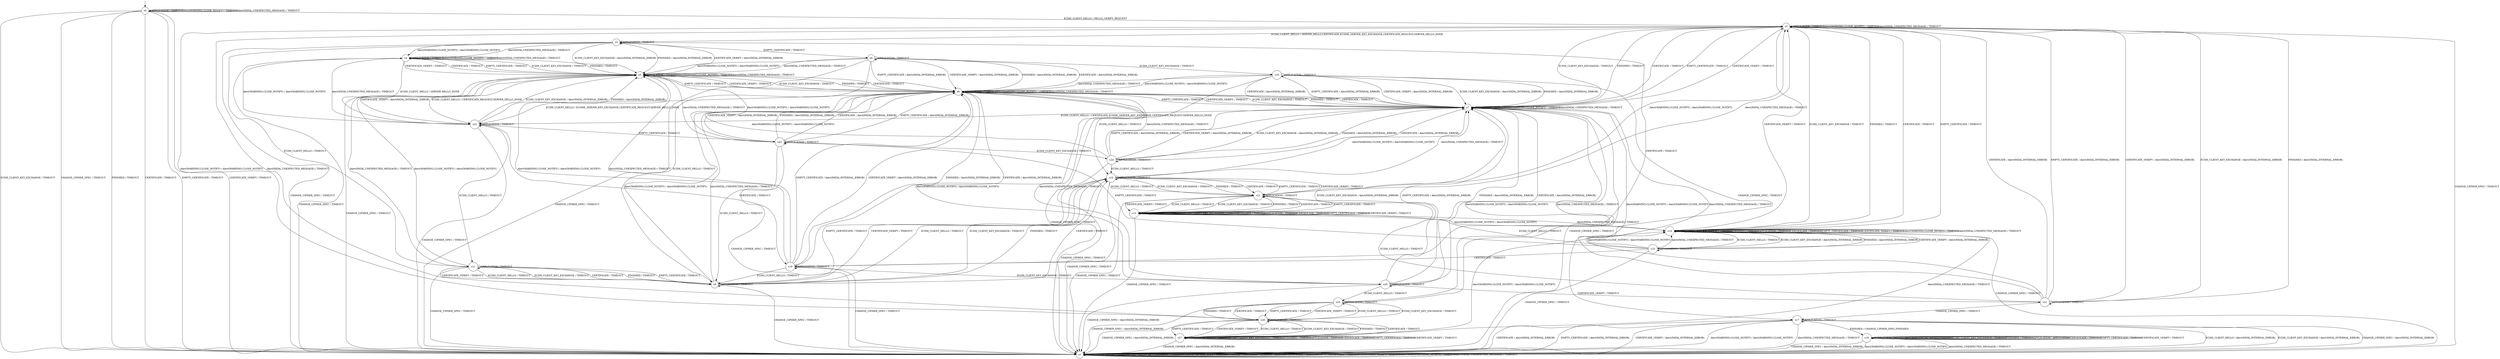 digraph g {

	s0 [shape="circle" label="s0"];
	s1 [shape="circle" label="s1"];
	s2 [shape="circle" label="s2"];
	s3 [shape="circle" label="s3"];
	s4 [shape="circle" label="s4"];
	s5 [shape="circle" label="s5"];
	s6 [shape="circle" label="s6"];
	s7 [shape="circle" label="s7"];
	s8 [shape="circle" label="s8"];
	s9 [shape="circle" label="s9"];
	s10 [shape="circle" label="s10"];
	s11 [shape="circle" label="s11"];
	s12 [shape="circle" label="s12"];
	s13 [shape="circle" label="s13"];
	s14 [shape="circle" label="s14"];
	s15 [shape="circle" label="s15"];
	s16 [shape="circle" label="s16"];
	s17 [shape="circle" label="s17"];
	s18 [shape="circle" label="s18"];
	s19 [shape="circle" label="s19"];
	s20 [shape="circle" label="s20"];
	s21 [shape="circle" label="s21"];
	s22 [shape="circle" label="s22"];
	s23 [shape="circle" label="s23"];
	s24 [shape="circle" label="s24"];
	s25 [shape="circle" label="s25"];
	s26 [shape="circle" label="s26"];
	s27 [shape="circle" label="s27"];
	s0 -> s2 [label="ECDH_CLIENT_HELLO / HELLO_VERIFY_REQUEST"];
	s0 -> s1 [label="ECDH_CLIENT_KEY_EXCHANGE / TIMEOUT"];
	s0 -> s1 [label="CHANGE_CIPHER_SPEC / TIMEOUT"];
	s0 -> s1 [label="FINISHED / TIMEOUT"];
	s0 -> s0 [label="APPLICATION / TIMEOUT"];
	s0 -> s1 [label="CERTIFICATE / TIMEOUT"];
	s0 -> s1 [label="EMPTY_CERTIFICATE / TIMEOUT"];
	s0 -> s1 [label="CERTIFICATE_VERIFY / TIMEOUT"];
	s0 -> s0 [label="Alert(WARNING,CLOSE_NOTIFY) / TIMEOUT"];
	s0 -> s0 [label="Alert(FATAL,UNEXPECTED_MESSAGE) / TIMEOUT"];
	s1 -> s1 [label="ECDH_CLIENT_HELLO / TIMEOUT"];
	s1 -> s1 [label="ECDH_CLIENT_KEY_EXCHANGE / TIMEOUT"];
	s1 -> s1 [label="CHANGE_CIPHER_SPEC / TIMEOUT"];
	s1 -> s1 [label="FINISHED / TIMEOUT"];
	s1 -> s1 [label="APPLICATION / TIMEOUT"];
	s1 -> s1 [label="CERTIFICATE / TIMEOUT"];
	s1 -> s1 [label="EMPTY_CERTIFICATE / TIMEOUT"];
	s1 -> s1 [label="CERTIFICATE_VERIFY / TIMEOUT"];
	s1 -> s1 [label="Alert(WARNING,CLOSE_NOTIFY) / TIMEOUT"];
	s1 -> s1 [label="Alert(FATAL,UNEXPECTED_MESSAGE) / TIMEOUT"];
	s2 -> s3 [label="ECDH_CLIENT_HELLO / SERVER_HELLO,CERTIFICATE,ECDHE_SERVER_KEY_EXCHANGE,CERTIFICATE_REQUEST,SERVER_HELLO_DONE"];
	s2 -> s14 [label="ECDH_CLIENT_KEY_EXCHANGE / TIMEOUT"];
	s2 -> s1 [label="CHANGE_CIPHER_SPEC / TIMEOUT"];
	s2 -> s14 [label="FINISHED / TIMEOUT"];
	s2 -> s2 [label="APPLICATION / TIMEOUT"];
	s2 -> s14 [label="CERTIFICATE / TIMEOUT"];
	s2 -> s14 [label="EMPTY_CERTIFICATE / TIMEOUT"];
	s2 -> s14 [label="CERTIFICATE_VERIFY / TIMEOUT"];
	s2 -> s2 [label="Alert(WARNING,CLOSE_NOTIFY) / TIMEOUT"];
	s2 -> s2 [label="Alert(FATAL,UNEXPECTED_MESSAGE) / TIMEOUT"];
	s3 -> s11 [label="ECDH_CLIENT_HELLO / TIMEOUT"];
	s3 -> s5 [label="ECDH_CLIENT_KEY_EXCHANGE / Alert(FATAL,INTERNAL_ERROR)"];
	s3 -> s1 [label="CHANGE_CIPHER_SPEC / TIMEOUT"];
	s3 -> s5 [label="FINISHED / Alert(FATAL,INTERNAL_ERROR)"];
	s3 -> s3 [label="APPLICATION / TIMEOUT"];
	s3 -> s19 [label="CERTIFICATE / TIMEOUT"];
	s3 -> s8 [label="EMPTY_CERTIFICATE / TIMEOUT"];
	s3 -> s5 [label="CERTIFICATE_VERIFY / Alert(FATAL,INTERNAL_ERROR)"];
	s3 -> s4 [label="Alert(WARNING,CLOSE_NOTIFY) / Alert(WARNING,CLOSE_NOTIFY)"];
	s3 -> s4 [label="Alert(FATAL,UNEXPECTED_MESSAGE) / TIMEOUT"];
	s4 -> s22 [label="ECDH_CLIENT_HELLO / SERVER_HELLO_DONE"];
	s4 -> s5 [label="ECDH_CLIENT_KEY_EXCHANGE / TIMEOUT"];
	s4 -> s1 [label="CHANGE_CIPHER_SPEC / TIMEOUT"];
	s4 -> s5 [label="FINISHED / TIMEOUT"];
	s4 -> s4 [label="APPLICATION / TIMEOUT"];
	s4 -> s5 [label="CERTIFICATE / TIMEOUT"];
	s4 -> s5 [label="EMPTY_CERTIFICATE / TIMEOUT"];
	s4 -> s5 [label="CERTIFICATE_VERIFY / TIMEOUT"];
	s4 -> s4 [label="Alert(WARNING,CLOSE_NOTIFY) / TIMEOUT"];
	s4 -> s4 [label="Alert(FATAL,UNEXPECTED_MESSAGE) / TIMEOUT"];
	s5 -> s22 [label="ECDH_CLIENT_HELLO / CERTIFICATE_REQUEST,SERVER_HELLO_DONE"];
	s5 -> s6 [label="ECDH_CLIENT_KEY_EXCHANGE / TIMEOUT"];
	s5 -> s1 [label="CHANGE_CIPHER_SPEC / TIMEOUT"];
	s5 -> s6 [label="FINISHED / TIMEOUT"];
	s5 -> s5 [label="APPLICATION / TIMEOUT"];
	s5 -> s6 [label="CERTIFICATE / TIMEOUT"];
	s5 -> s6 [label="EMPTY_CERTIFICATE / TIMEOUT"];
	s5 -> s6 [label="CERTIFICATE_VERIFY / TIMEOUT"];
	s5 -> s5 [label="Alert(WARNING,CLOSE_NOTIFY) / TIMEOUT"];
	s5 -> s5 [label="Alert(FATAL,UNEXPECTED_MESSAGE) / TIMEOUT"];
	s6 -> s22 [label="ECDH_CLIENT_HELLO / ECDHE_SERVER_KEY_EXCHANGE,CERTIFICATE_REQUEST,SERVER_HELLO_DONE"];
	s6 -> s7 [label="ECDH_CLIENT_KEY_EXCHANGE / TIMEOUT"];
	s6 -> s1 [label="CHANGE_CIPHER_SPEC / TIMEOUT"];
	s6 -> s7 [label="FINISHED / TIMEOUT"];
	s6 -> s6 [label="APPLICATION / TIMEOUT"];
	s6 -> s7 [label="CERTIFICATE / TIMEOUT"];
	s6 -> s7 [label="EMPTY_CERTIFICATE / TIMEOUT"];
	s6 -> s7 [label="CERTIFICATE_VERIFY / TIMEOUT"];
	s6 -> s6 [label="Alert(WARNING,CLOSE_NOTIFY) / TIMEOUT"];
	s6 -> s6 [label="Alert(FATAL,UNEXPECTED_MESSAGE) / TIMEOUT"];
	s7 -> s22 [label="ECDH_CLIENT_HELLO / CERTIFICATE,ECDHE_SERVER_KEY_EXCHANGE,CERTIFICATE_REQUEST,SERVER_HELLO_DONE"];
	s7 -> s2 [label="ECDH_CLIENT_KEY_EXCHANGE / TIMEOUT"];
	s7 -> s1 [label="CHANGE_CIPHER_SPEC / TIMEOUT"];
	s7 -> s2 [label="FINISHED / TIMEOUT"];
	s7 -> s7 [label="APPLICATION / TIMEOUT"];
	s7 -> s2 [label="CERTIFICATE / TIMEOUT"];
	s7 -> s2 [label="EMPTY_CERTIFICATE / TIMEOUT"];
	s7 -> s2 [label="CERTIFICATE_VERIFY / TIMEOUT"];
	s7 -> s7 [label="Alert(WARNING,CLOSE_NOTIFY) / TIMEOUT"];
	s7 -> s7 [label="Alert(FATAL,UNEXPECTED_MESSAGE) / TIMEOUT"];
	s8 -> s9 [label="ECDH_CLIENT_HELLO / TIMEOUT"];
	s8 -> s16 [label="ECDH_CLIENT_KEY_EXCHANGE / TIMEOUT"];
	s8 -> s1 [label="CHANGE_CIPHER_SPEC / TIMEOUT"];
	s8 -> s6 [label="FINISHED / Alert(FATAL,INTERNAL_ERROR)"];
	s8 -> s8 [label="APPLICATION / TIMEOUT"];
	s8 -> s6 [label="CERTIFICATE / Alert(FATAL,INTERNAL_ERROR)"];
	s8 -> s6 [label="EMPTY_CERTIFICATE / Alert(FATAL,INTERNAL_ERROR)"];
	s8 -> s6 [label="CERTIFICATE_VERIFY / Alert(FATAL,INTERNAL_ERROR)"];
	s8 -> s5 [label="Alert(WARNING,CLOSE_NOTIFY) / Alert(WARNING,CLOSE_NOTIFY)"];
	s8 -> s5 [label="Alert(FATAL,UNEXPECTED_MESSAGE) / TIMEOUT"];
	s9 -> s10 [label="ECDH_CLIENT_HELLO / TIMEOUT"];
	s9 -> s10 [label="ECDH_CLIENT_KEY_EXCHANGE / TIMEOUT"];
	s9 -> s1 [label="CHANGE_CIPHER_SPEC / TIMEOUT"];
	s9 -> s10 [label="FINISHED / TIMEOUT"];
	s9 -> s9 [label="APPLICATION / TIMEOUT"];
	s9 -> s10 [label="CERTIFICATE / TIMEOUT"];
	s9 -> s10 [label="EMPTY_CERTIFICATE / TIMEOUT"];
	s9 -> s10 [label="CERTIFICATE_VERIFY / TIMEOUT"];
	s9 -> s6 [label="Alert(WARNING,CLOSE_NOTIFY) / Alert(WARNING,CLOSE_NOTIFY)"];
	s9 -> s6 [label="Alert(FATAL,UNEXPECTED_MESSAGE) / TIMEOUT"];
	s10 -> s12 [label="ECDH_CLIENT_HELLO / TIMEOUT"];
	s10 -> s12 [label="ECDH_CLIENT_KEY_EXCHANGE / TIMEOUT"];
	s10 -> s1 [label="CHANGE_CIPHER_SPEC / TIMEOUT"];
	s10 -> s12 [label="FINISHED / TIMEOUT"];
	s10 -> s10 [label="APPLICATION / TIMEOUT"];
	s10 -> s12 [label="CERTIFICATE / TIMEOUT"];
	s10 -> s12 [label="EMPTY_CERTIFICATE / TIMEOUT"];
	s10 -> s12 [label="CERTIFICATE_VERIFY / TIMEOUT"];
	s10 -> s7 [label="Alert(WARNING,CLOSE_NOTIFY) / Alert(WARNING,CLOSE_NOTIFY)"];
	s10 -> s7 [label="Alert(FATAL,UNEXPECTED_MESSAGE) / TIMEOUT"];
	s11 -> s9 [label="ECDH_CLIENT_HELLO / TIMEOUT"];
	s11 -> s9 [label="ECDH_CLIENT_KEY_EXCHANGE / TIMEOUT"];
	s11 -> s1 [label="CHANGE_CIPHER_SPEC / TIMEOUT"];
	s11 -> s9 [label="FINISHED / TIMEOUT"];
	s11 -> s11 [label="APPLICATION / TIMEOUT"];
	s11 -> s9 [label="CERTIFICATE / TIMEOUT"];
	s11 -> s9 [label="EMPTY_CERTIFICATE / TIMEOUT"];
	s11 -> s9 [label="CERTIFICATE_VERIFY / TIMEOUT"];
	s11 -> s5 [label="Alert(WARNING,CLOSE_NOTIFY) / Alert(WARNING,CLOSE_NOTIFY)"];
	s11 -> s5 [label="Alert(FATAL,UNEXPECTED_MESSAGE) / TIMEOUT"];
	s12 -> s13 [label="ECDH_CLIENT_HELLO / TIMEOUT"];
	s12 -> s13 [label="ECDH_CLIENT_KEY_EXCHANGE / TIMEOUT"];
	s12 -> s1 [label="CHANGE_CIPHER_SPEC / TIMEOUT"];
	s12 -> s13 [label="FINISHED / TIMEOUT"];
	s12 -> s12 [label="APPLICATION / TIMEOUT"];
	s12 -> s13 [label="CERTIFICATE / TIMEOUT"];
	s12 -> s13 [label="EMPTY_CERTIFICATE / TIMEOUT"];
	s12 -> s13 [label="CERTIFICATE_VERIFY / TIMEOUT"];
	s12 -> s2 [label="Alert(WARNING,CLOSE_NOTIFY) / Alert(WARNING,CLOSE_NOTIFY)"];
	s12 -> s2 [label="Alert(FATAL,UNEXPECTED_MESSAGE) / TIMEOUT"];
	s13 -> s13 [label="ECDH_CLIENT_HELLO / TIMEOUT"];
	s13 -> s13 [label="ECDH_CLIENT_KEY_EXCHANGE / TIMEOUT"];
	s13 -> s1 [label="CHANGE_CIPHER_SPEC / TIMEOUT"];
	s13 -> s13 [label="FINISHED / TIMEOUT"];
	s13 -> s13 [label="APPLICATION / TIMEOUT"];
	s13 -> s13 [label="CERTIFICATE / TIMEOUT"];
	s13 -> s13 [label="EMPTY_CERTIFICATE / TIMEOUT"];
	s13 -> s13 [label="CERTIFICATE_VERIFY / TIMEOUT"];
	s13 -> s14 [label="Alert(WARNING,CLOSE_NOTIFY) / Alert(WARNING,CLOSE_NOTIFY)"];
	s13 -> s14 [label="Alert(FATAL,UNEXPECTED_MESSAGE) / TIMEOUT"];
	s14 -> s15 [label="ECDH_CLIENT_HELLO / TIMEOUT"];
	s14 -> s14 [label="ECDH_CLIENT_KEY_EXCHANGE / TIMEOUT"];
	s14 -> s1 [label="CHANGE_CIPHER_SPEC / TIMEOUT"];
	s14 -> s14 [label="FINISHED / TIMEOUT"];
	s14 -> s14 [label="APPLICATION / TIMEOUT"];
	s14 -> s14 [label="CERTIFICATE / TIMEOUT"];
	s14 -> s14 [label="EMPTY_CERTIFICATE / TIMEOUT"];
	s14 -> s14 [label="CERTIFICATE_VERIFY / TIMEOUT"];
	s14 -> s14 [label="Alert(WARNING,CLOSE_NOTIFY) / TIMEOUT"];
	s14 -> s14 [label="Alert(FATAL,UNEXPECTED_MESSAGE) / TIMEOUT"];
	s15 -> s13 [label="ECDH_CLIENT_HELLO / TIMEOUT"];
	s15 -> s14 [label="ECDH_CLIENT_KEY_EXCHANGE / Alert(FATAL,INTERNAL_ERROR)"];
	s15 -> s1 [label="CHANGE_CIPHER_SPEC / TIMEOUT"];
	s15 -> s14 [label="FINISHED / Alert(FATAL,INTERNAL_ERROR)"];
	s15 -> s15 [label="APPLICATION / TIMEOUT"];
	s15 -> s19 [label="CERTIFICATE / TIMEOUT"];
	s15 -> s23 [label="EMPTY_CERTIFICATE / TIMEOUT"];
	s15 -> s14 [label="CERTIFICATE_VERIFY / Alert(FATAL,INTERNAL_ERROR)"];
	s15 -> s14 [label="Alert(WARNING,CLOSE_NOTIFY) / Alert(WARNING,CLOSE_NOTIFY)"];
	s15 -> s14 [label="Alert(FATAL,UNEXPECTED_MESSAGE) / TIMEOUT"];
	s16 -> s10 [label="ECDH_CLIENT_HELLO / TIMEOUT"];
	s16 -> s7 [label="ECDH_CLIENT_KEY_EXCHANGE / Alert(FATAL,INTERNAL_ERROR)"];
	s16 -> s17 [label="CHANGE_CIPHER_SPEC / TIMEOUT"];
	s16 -> s7 [label="FINISHED / Alert(FATAL,INTERNAL_ERROR)"];
	s16 -> s16 [label="APPLICATION / TIMEOUT"];
	s16 -> s7 [label="CERTIFICATE / Alert(FATAL,INTERNAL_ERROR)"];
	s16 -> s7 [label="EMPTY_CERTIFICATE / Alert(FATAL,INTERNAL_ERROR)"];
	s16 -> s7 [label="CERTIFICATE_VERIFY / Alert(FATAL,INTERNAL_ERROR)"];
	s16 -> s6 [label="Alert(WARNING,CLOSE_NOTIFY) / Alert(WARNING,CLOSE_NOTIFY)"];
	s16 -> s6 [label="Alert(FATAL,UNEXPECTED_MESSAGE) / TIMEOUT"];
	s17 -> s1 [label="ECDH_CLIENT_HELLO / Alert(FATAL,INTERNAL_ERROR)"];
	s17 -> s1 [label="ECDH_CLIENT_KEY_EXCHANGE / Alert(FATAL,INTERNAL_ERROR)"];
	s17 -> s1 [label="CHANGE_CIPHER_SPEC / Alert(FATAL,INTERNAL_ERROR)"];
	s17 -> s18 [label="FINISHED / CHANGE_CIPHER_SPEC,FINISHED"];
	s17 -> s17 [label="APPLICATION / TIMEOUT"];
	s17 -> s1 [label="CERTIFICATE / Alert(FATAL,INTERNAL_ERROR)"];
	s17 -> s1 [label="EMPTY_CERTIFICATE / Alert(FATAL,INTERNAL_ERROR)"];
	s17 -> s1 [label="CERTIFICATE_VERIFY / Alert(FATAL,INTERNAL_ERROR)"];
	s17 -> s1 [label="Alert(WARNING,CLOSE_NOTIFY) / Alert(WARNING,CLOSE_NOTIFY)"];
	s17 -> s1 [label="Alert(FATAL,UNEXPECTED_MESSAGE) / TIMEOUT"];
	s18 -> s18 [label="ECDH_CLIENT_HELLO / Alert(WARNING,NO_RENEGOTIATION)"];
	s18 -> s18 [label="ECDH_CLIENT_KEY_EXCHANGE / TIMEOUT"];
	s18 -> s1 [label="CHANGE_CIPHER_SPEC / Alert(FATAL,INTERNAL_ERROR)"];
	s18 -> s18 [label="FINISHED / TIMEOUT"];
	s18 -> s18 [label="APPLICATION / APPLICATION"];
	s18 -> s18 [label="CERTIFICATE / TIMEOUT"];
	s18 -> s18 [label="EMPTY_CERTIFICATE / TIMEOUT"];
	s18 -> s18 [label="CERTIFICATE_VERIFY / TIMEOUT"];
	s18 -> s1 [label="Alert(WARNING,CLOSE_NOTIFY) / Alert(WARNING,CLOSE_NOTIFY)"];
	s18 -> s1 [label="Alert(FATAL,UNEXPECTED_MESSAGE) / TIMEOUT"];
	s19 -> s9 [label="ECDH_CLIENT_HELLO / TIMEOUT"];
	s19 -> s20 [label="ECDH_CLIENT_KEY_EXCHANGE / TIMEOUT"];
	s19 -> s1 [label="CHANGE_CIPHER_SPEC / TIMEOUT"];
	s19 -> s6 [label="FINISHED / Alert(FATAL,INTERNAL_ERROR)"];
	s19 -> s19 [label="APPLICATION / TIMEOUT"];
	s19 -> s6 [label="CERTIFICATE / Alert(FATAL,INTERNAL_ERROR)"];
	s19 -> s6 [label="EMPTY_CERTIFICATE / Alert(FATAL,INTERNAL_ERROR)"];
	s19 -> s6 [label="CERTIFICATE_VERIFY / Alert(FATAL,INTERNAL_ERROR)"];
	s19 -> s5 [label="Alert(WARNING,CLOSE_NOTIFY) / Alert(WARNING,CLOSE_NOTIFY)"];
	s19 -> s5 [label="Alert(FATAL,UNEXPECTED_MESSAGE) / TIMEOUT"];
	s20 -> s25 [label="ECDH_CLIENT_HELLO / TIMEOUT"];
	s20 -> s7 [label="ECDH_CLIENT_KEY_EXCHANGE / Alert(FATAL,INTERNAL_ERROR)"];
	s20 -> s1 [label="CHANGE_CIPHER_SPEC / Alert(FATAL,INTERNAL_ERROR)"];
	s20 -> s7 [label="FINISHED / Alert(FATAL,INTERNAL_ERROR)"];
	s20 -> s20 [label="APPLICATION / TIMEOUT"];
	s20 -> s7 [label="CERTIFICATE / Alert(FATAL,INTERNAL_ERROR)"];
	s20 -> s7 [label="EMPTY_CERTIFICATE / Alert(FATAL,INTERNAL_ERROR)"];
	s20 -> s21 [label="CERTIFICATE_VERIFY / TIMEOUT"];
	s20 -> s6 [label="Alert(WARNING,CLOSE_NOTIFY) / Alert(WARNING,CLOSE_NOTIFY)"];
	s20 -> s6 [label="Alert(FATAL,UNEXPECTED_MESSAGE) / TIMEOUT"];
	s21 -> s12 [label="ECDH_CLIENT_HELLO / TIMEOUT"];
	s21 -> s2 [label="ECDH_CLIENT_KEY_EXCHANGE / Alert(FATAL,INTERNAL_ERROR)"];
	s21 -> s17 [label="CHANGE_CIPHER_SPEC / TIMEOUT"];
	s21 -> s2 [label="FINISHED / Alert(FATAL,INTERNAL_ERROR)"];
	s21 -> s21 [label="APPLICATION / TIMEOUT"];
	s21 -> s2 [label="CERTIFICATE / Alert(FATAL,INTERNAL_ERROR)"];
	s21 -> s2 [label="EMPTY_CERTIFICATE / Alert(FATAL,INTERNAL_ERROR)"];
	s21 -> s2 [label="CERTIFICATE_VERIFY / Alert(FATAL,INTERNAL_ERROR)"];
	s21 -> s7 [label="Alert(WARNING,CLOSE_NOTIFY) / Alert(WARNING,CLOSE_NOTIFY)"];
	s21 -> s7 [label="Alert(FATAL,UNEXPECTED_MESSAGE) / TIMEOUT"];
	s22 -> s11 [label="ECDH_CLIENT_HELLO / TIMEOUT"];
	s22 -> s5 [label="ECDH_CLIENT_KEY_EXCHANGE / Alert(FATAL,INTERNAL_ERROR)"];
	s22 -> s1 [label="CHANGE_CIPHER_SPEC / TIMEOUT"];
	s22 -> s5 [label="FINISHED / Alert(FATAL,INTERNAL_ERROR)"];
	s22 -> s22 [label="APPLICATION / TIMEOUT"];
	s22 -> s19 [label="CERTIFICATE / TIMEOUT"];
	s22 -> s23 [label="EMPTY_CERTIFICATE / TIMEOUT"];
	s22 -> s5 [label="CERTIFICATE_VERIFY / Alert(FATAL,INTERNAL_ERROR)"];
	s22 -> s4 [label="Alert(WARNING,CLOSE_NOTIFY) / Alert(WARNING,CLOSE_NOTIFY)"];
	s22 -> s4 [label="Alert(FATAL,UNEXPECTED_MESSAGE) / TIMEOUT"];
	s23 -> s9 [label="ECDH_CLIENT_HELLO / TIMEOUT"];
	s23 -> s24 [label="ECDH_CLIENT_KEY_EXCHANGE / TIMEOUT"];
	s23 -> s1 [label="CHANGE_CIPHER_SPEC / TIMEOUT"];
	s23 -> s6 [label="FINISHED / Alert(FATAL,INTERNAL_ERROR)"];
	s23 -> s23 [label="APPLICATION / TIMEOUT"];
	s23 -> s6 [label="CERTIFICATE / Alert(FATAL,INTERNAL_ERROR)"];
	s23 -> s6 [label="EMPTY_CERTIFICATE / Alert(FATAL,INTERNAL_ERROR)"];
	s23 -> s6 [label="CERTIFICATE_VERIFY / Alert(FATAL,INTERNAL_ERROR)"];
	s23 -> s5 [label="Alert(WARNING,CLOSE_NOTIFY) / Alert(WARNING,CLOSE_NOTIFY)"];
	s23 -> s5 [label="Alert(FATAL,UNEXPECTED_MESSAGE) / TIMEOUT"];
	s24 -> s10 [label="ECDH_CLIENT_HELLO / TIMEOUT"];
	s24 -> s7 [label="ECDH_CLIENT_KEY_EXCHANGE / Alert(FATAL,INTERNAL_ERROR)"];
	s24 -> s1 [label="CHANGE_CIPHER_SPEC / TIMEOUT"];
	s24 -> s7 [label="FINISHED / Alert(FATAL,INTERNAL_ERROR)"];
	s24 -> s24 [label="APPLICATION / TIMEOUT"];
	s24 -> s7 [label="CERTIFICATE / Alert(FATAL,INTERNAL_ERROR)"];
	s24 -> s7 [label="EMPTY_CERTIFICATE / Alert(FATAL,INTERNAL_ERROR)"];
	s24 -> s7 [label="CERTIFICATE_VERIFY / Alert(FATAL,INTERNAL_ERROR)"];
	s24 -> s6 [label="Alert(WARNING,CLOSE_NOTIFY) / Alert(WARNING,CLOSE_NOTIFY)"];
	s24 -> s6 [label="Alert(FATAL,UNEXPECTED_MESSAGE) / TIMEOUT"];
	s25 -> s26 [label="ECDH_CLIENT_HELLO / TIMEOUT"];
	s25 -> s26 [label="ECDH_CLIENT_KEY_EXCHANGE / TIMEOUT"];
	s25 -> s1 [label="CHANGE_CIPHER_SPEC / Alert(FATAL,INTERNAL_ERROR)"];
	s25 -> s26 [label="FINISHED / TIMEOUT"];
	s25 -> s25 [label="APPLICATION / TIMEOUT"];
	s25 -> s26 [label="CERTIFICATE / TIMEOUT"];
	s25 -> s26 [label="EMPTY_CERTIFICATE / TIMEOUT"];
	s25 -> s26 [label="CERTIFICATE_VERIFY / TIMEOUT"];
	s25 -> s7 [label="Alert(WARNING,CLOSE_NOTIFY) / Alert(WARNING,CLOSE_NOTIFY)"];
	s25 -> s7 [label="Alert(FATAL,UNEXPECTED_MESSAGE) / TIMEOUT"];
	s26 -> s27 [label="ECDH_CLIENT_HELLO / TIMEOUT"];
	s26 -> s27 [label="ECDH_CLIENT_KEY_EXCHANGE / TIMEOUT"];
	s26 -> s1 [label="CHANGE_CIPHER_SPEC / Alert(FATAL,INTERNAL_ERROR)"];
	s26 -> s27 [label="FINISHED / TIMEOUT"];
	s26 -> s26 [label="APPLICATION / TIMEOUT"];
	s26 -> s27 [label="CERTIFICATE / TIMEOUT"];
	s26 -> s27 [label="EMPTY_CERTIFICATE / TIMEOUT"];
	s26 -> s27 [label="CERTIFICATE_VERIFY / TIMEOUT"];
	s26 -> s2 [label="Alert(WARNING,CLOSE_NOTIFY) / Alert(WARNING,CLOSE_NOTIFY)"];
	s26 -> s2 [label="Alert(FATAL,UNEXPECTED_MESSAGE) / TIMEOUT"];
	s27 -> s27 [label="ECDH_CLIENT_HELLO / TIMEOUT"];
	s27 -> s27 [label="ECDH_CLIENT_KEY_EXCHANGE / TIMEOUT"];
	s27 -> s1 [label="CHANGE_CIPHER_SPEC / Alert(FATAL,INTERNAL_ERROR)"];
	s27 -> s27 [label="FINISHED / TIMEOUT"];
	s27 -> s27 [label="APPLICATION / TIMEOUT"];
	s27 -> s27 [label="CERTIFICATE / TIMEOUT"];
	s27 -> s27 [label="EMPTY_CERTIFICATE / TIMEOUT"];
	s27 -> s27 [label="CERTIFICATE_VERIFY / TIMEOUT"];
	s27 -> s14 [label="Alert(WARNING,CLOSE_NOTIFY) / Alert(WARNING,CLOSE_NOTIFY)"];
	s27 -> s14 [label="Alert(FATAL,UNEXPECTED_MESSAGE) / TIMEOUT"];

__start0 [label="" shape="none" width="0" height="0"];
__start0 -> s0;

}
